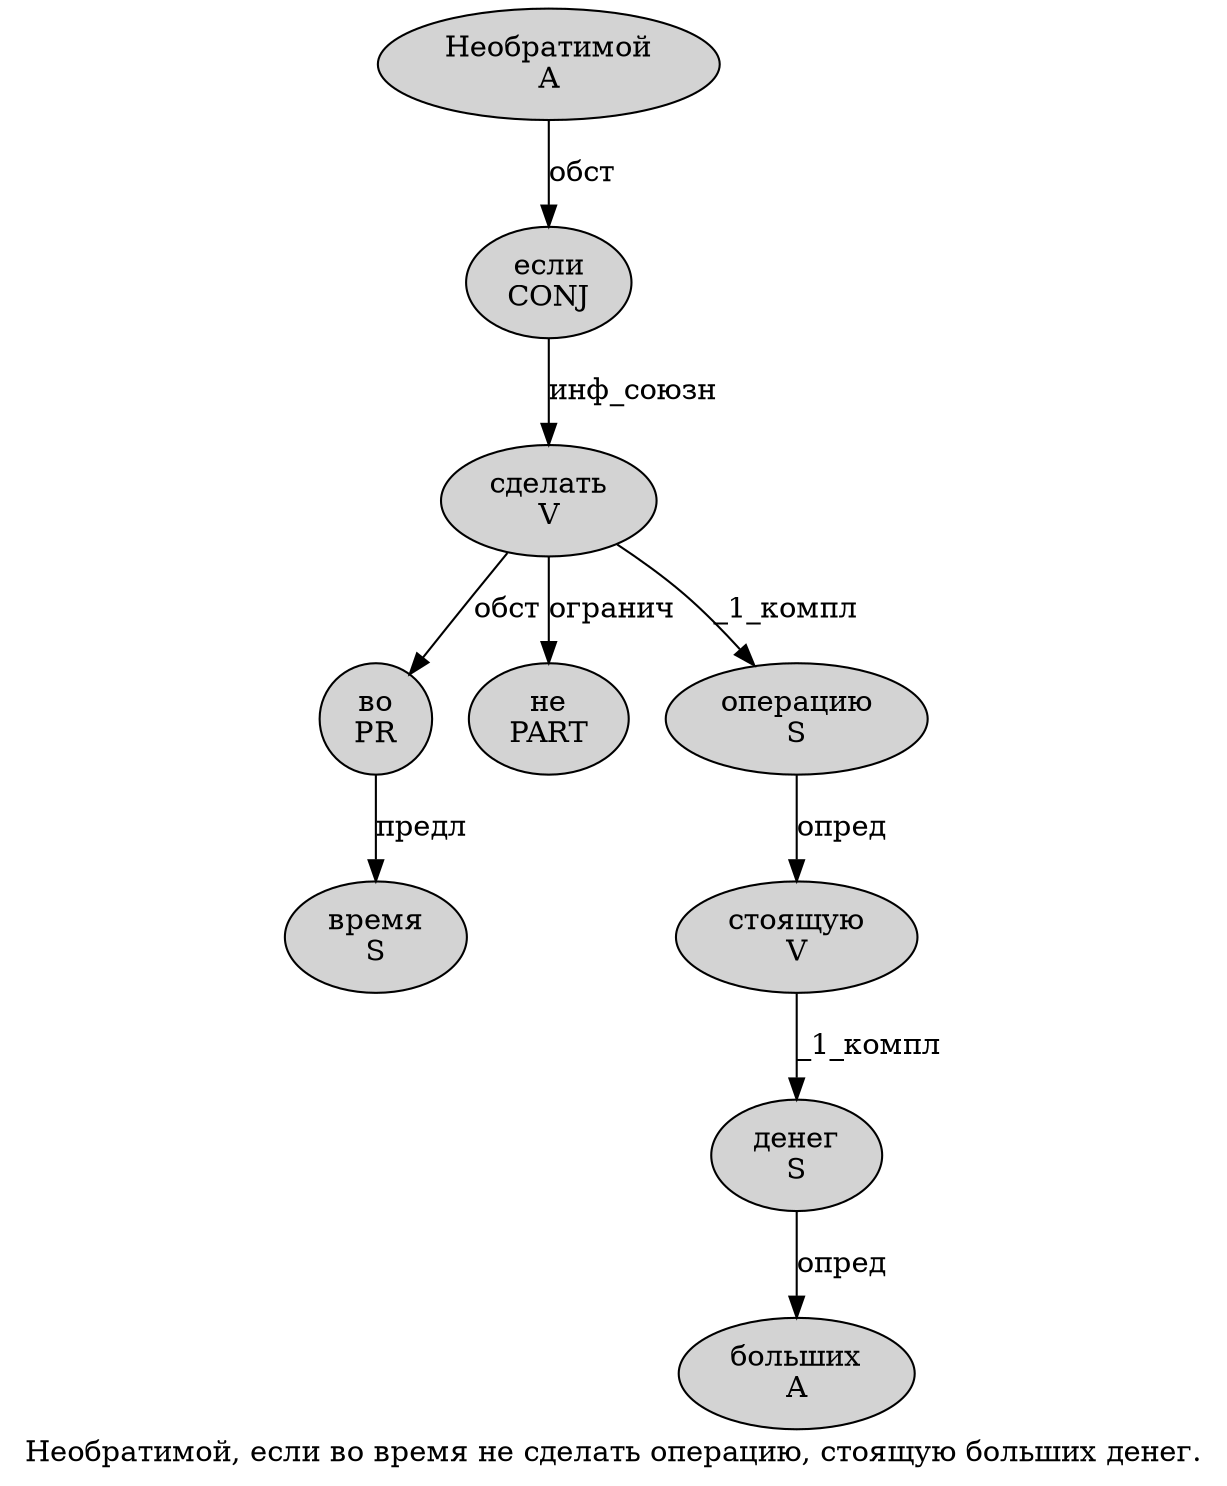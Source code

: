 digraph SENTENCE_1732 {
	graph [label="Необратимой, если во время не сделать операцию, стоящую больших денег."]
	node [style=filled]
		0 [label="Необратимой
A" color="" fillcolor=lightgray penwidth=1 shape=ellipse]
		2 [label="если
CONJ" color="" fillcolor=lightgray penwidth=1 shape=ellipse]
		3 [label="во
PR" color="" fillcolor=lightgray penwidth=1 shape=ellipse]
		4 [label="время
S" color="" fillcolor=lightgray penwidth=1 shape=ellipse]
		5 [label="не
PART" color="" fillcolor=lightgray penwidth=1 shape=ellipse]
		6 [label="сделать
V" color="" fillcolor=lightgray penwidth=1 shape=ellipse]
		7 [label="операцию
S" color="" fillcolor=lightgray penwidth=1 shape=ellipse]
		9 [label="стоящую
V" color="" fillcolor=lightgray penwidth=1 shape=ellipse]
		10 [label="больших
A" color="" fillcolor=lightgray penwidth=1 shape=ellipse]
		11 [label="денег
S" color="" fillcolor=lightgray penwidth=1 shape=ellipse]
			0 -> 2 [label="обст"]
			3 -> 4 [label="предл"]
			2 -> 6 [label="инф_союзн"]
			6 -> 3 [label="обст"]
			6 -> 5 [label="огранич"]
			6 -> 7 [label="_1_компл"]
			9 -> 11 [label="_1_компл"]
			11 -> 10 [label="опред"]
			7 -> 9 [label="опред"]
}